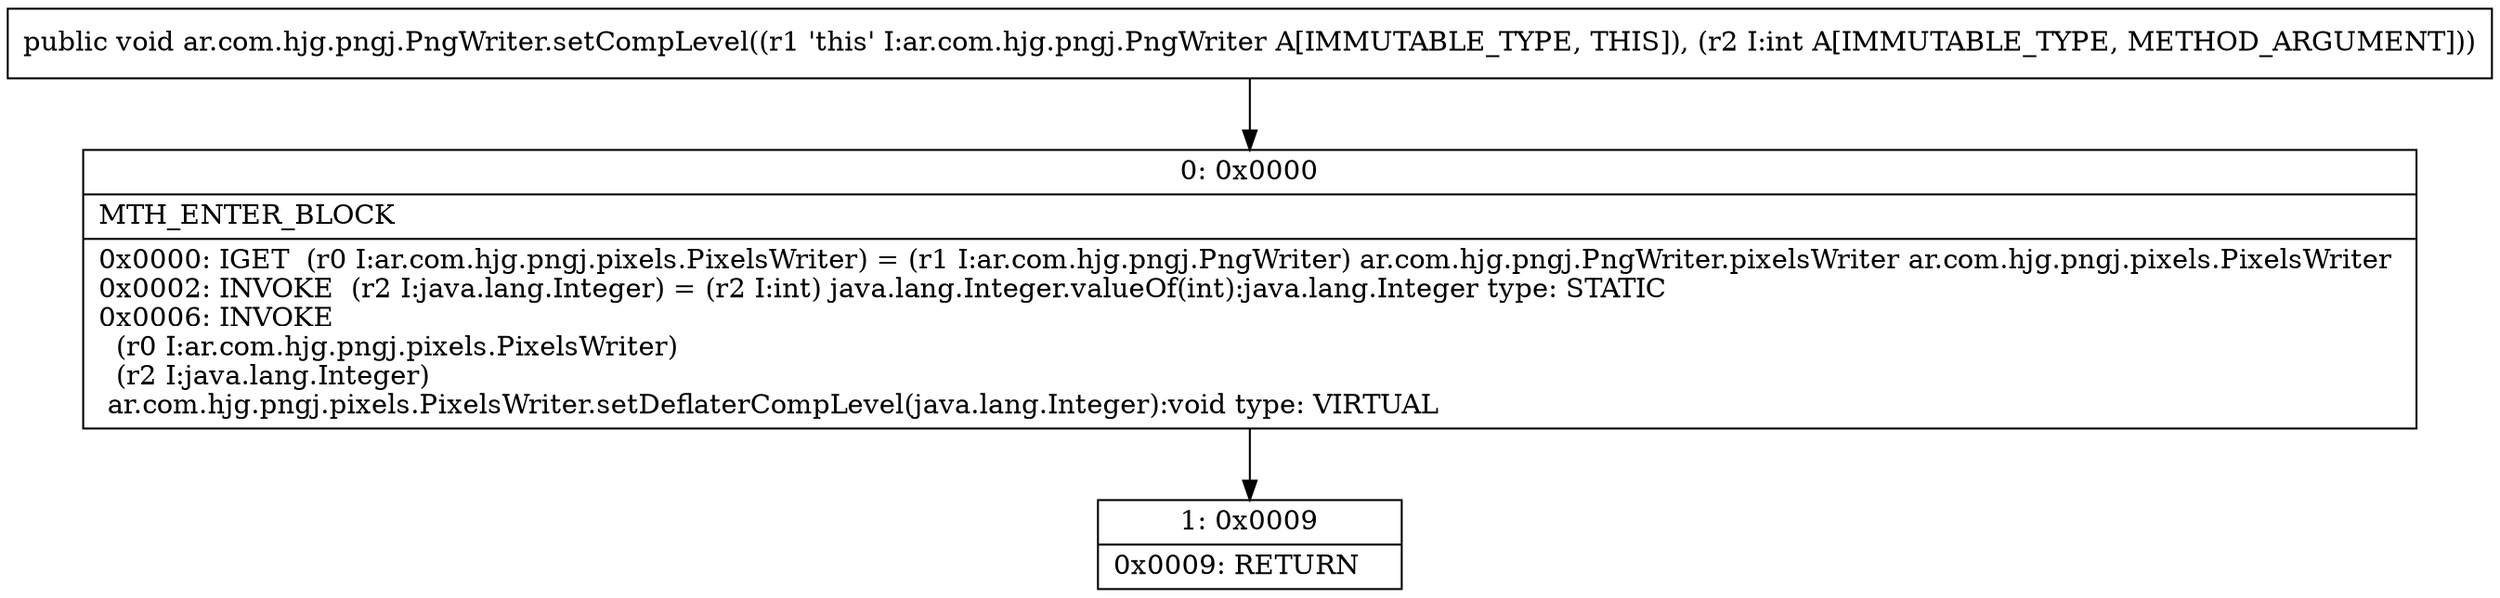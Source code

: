 digraph "CFG forar.com.hjg.pngj.PngWriter.setCompLevel(I)V" {
Node_0 [shape=record,label="{0\:\ 0x0000|MTH_ENTER_BLOCK\l|0x0000: IGET  (r0 I:ar.com.hjg.pngj.pixels.PixelsWriter) = (r1 I:ar.com.hjg.pngj.PngWriter) ar.com.hjg.pngj.PngWriter.pixelsWriter ar.com.hjg.pngj.pixels.PixelsWriter \l0x0002: INVOKE  (r2 I:java.lang.Integer) = (r2 I:int) java.lang.Integer.valueOf(int):java.lang.Integer type: STATIC \l0x0006: INVOKE  \l  (r0 I:ar.com.hjg.pngj.pixels.PixelsWriter)\l  (r2 I:java.lang.Integer)\l ar.com.hjg.pngj.pixels.PixelsWriter.setDeflaterCompLevel(java.lang.Integer):void type: VIRTUAL \l}"];
Node_1 [shape=record,label="{1\:\ 0x0009|0x0009: RETURN   \l}"];
MethodNode[shape=record,label="{public void ar.com.hjg.pngj.PngWriter.setCompLevel((r1 'this' I:ar.com.hjg.pngj.PngWriter A[IMMUTABLE_TYPE, THIS]), (r2 I:int A[IMMUTABLE_TYPE, METHOD_ARGUMENT])) }"];
MethodNode -> Node_0;
Node_0 -> Node_1;
}

